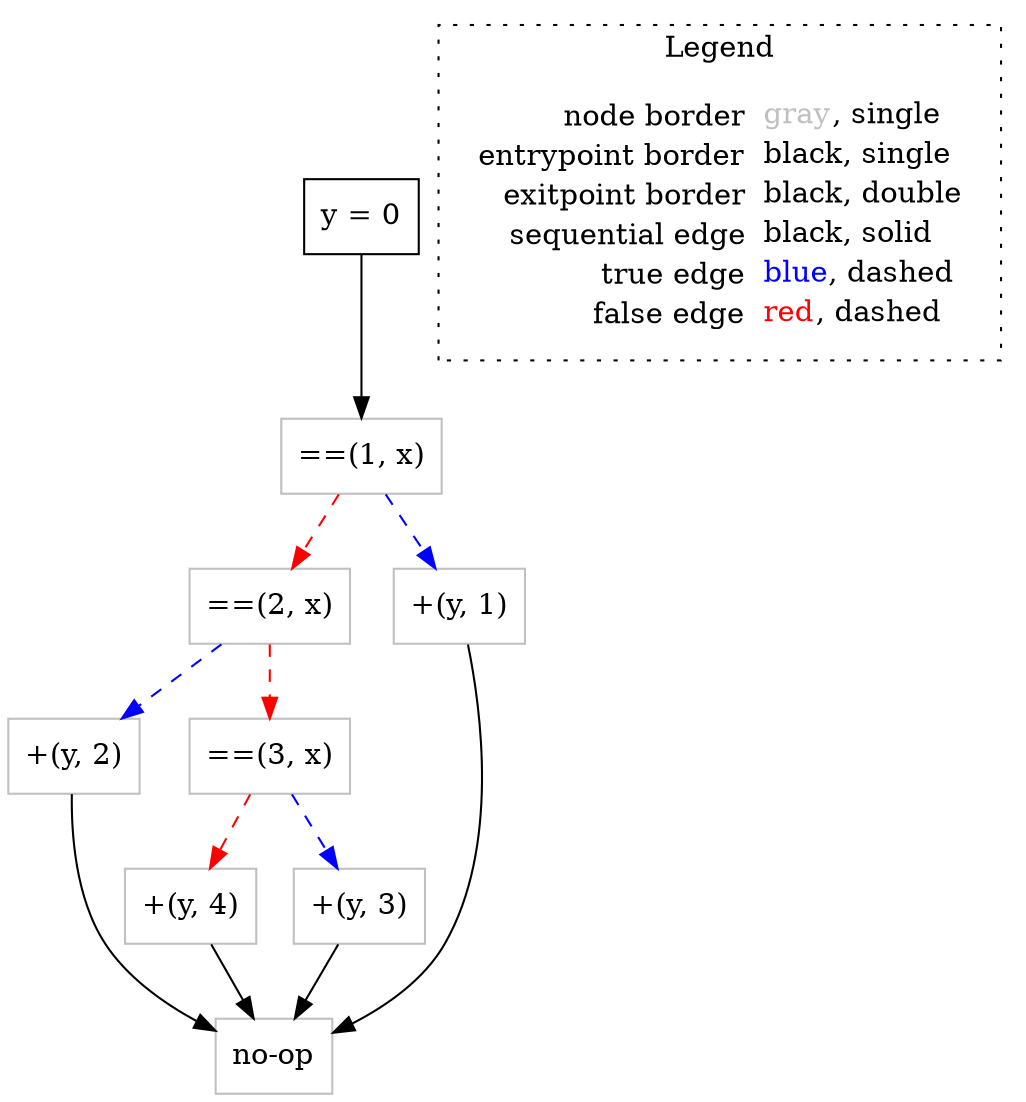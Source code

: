 digraph {
	"node0" [shape="rect",color="black",label=<y = 0>];
	"node1" [shape="rect",color="gray",label=<+(y, 4)>];
	"node2" [shape="rect",color="gray",label=<+(y, 2)>];
	"node3" [shape="rect",color="gray",label=<+(y, 3)>];
	"node4" [shape="rect",color="gray",label=<==(3, x)>];
	"node5" [shape="rect",color="gray",label=<no-op>];
	"node6" [shape="rect",color="gray",label=<==(2, x)>];
	"node7" [shape="rect",color="gray",label=<+(y, 1)>];
	"node8" [shape="rect",color="gray",label=<==(1, x)>];
	"node1" -> "node5" [color="black"];
	"node0" -> "node8" [color="black"];
	"node2" -> "node5" [color="black"];
	"node3" -> "node5" [color="black"];
	"node4" -> "node1" [color="red",style="dashed"];
	"node4" -> "node3" [color="blue",style="dashed"];
	"node6" -> "node2" [color="blue",style="dashed"];
	"node6" -> "node4" [color="red",style="dashed"];
	"node7" -> "node5" [color="black"];
	"node8" -> "node6" [color="red",style="dashed"];
	"node8" -> "node7" [color="blue",style="dashed"];
subgraph cluster_legend {
	label="Legend";
	style=dotted;
	node [shape=plaintext];
	"legend" [label=<<table border="0" cellpadding="2" cellspacing="0" cellborder="0"><tr><td align="right">node border&nbsp;</td><td align="left"><font color="gray">gray</font>, single</td></tr><tr><td align="right">entrypoint border&nbsp;</td><td align="left"><font color="black">black</font>, single</td></tr><tr><td align="right">exitpoint border&nbsp;</td><td align="left"><font color="black">black</font>, double</td></tr><tr><td align="right">sequential edge&nbsp;</td><td align="left"><font color="black">black</font>, solid</td></tr><tr><td align="right">true edge&nbsp;</td><td align="left"><font color="blue">blue</font>, dashed</td></tr><tr><td align="right">false edge&nbsp;</td><td align="left"><font color="red">red</font>, dashed</td></tr></table>>];
}

}
